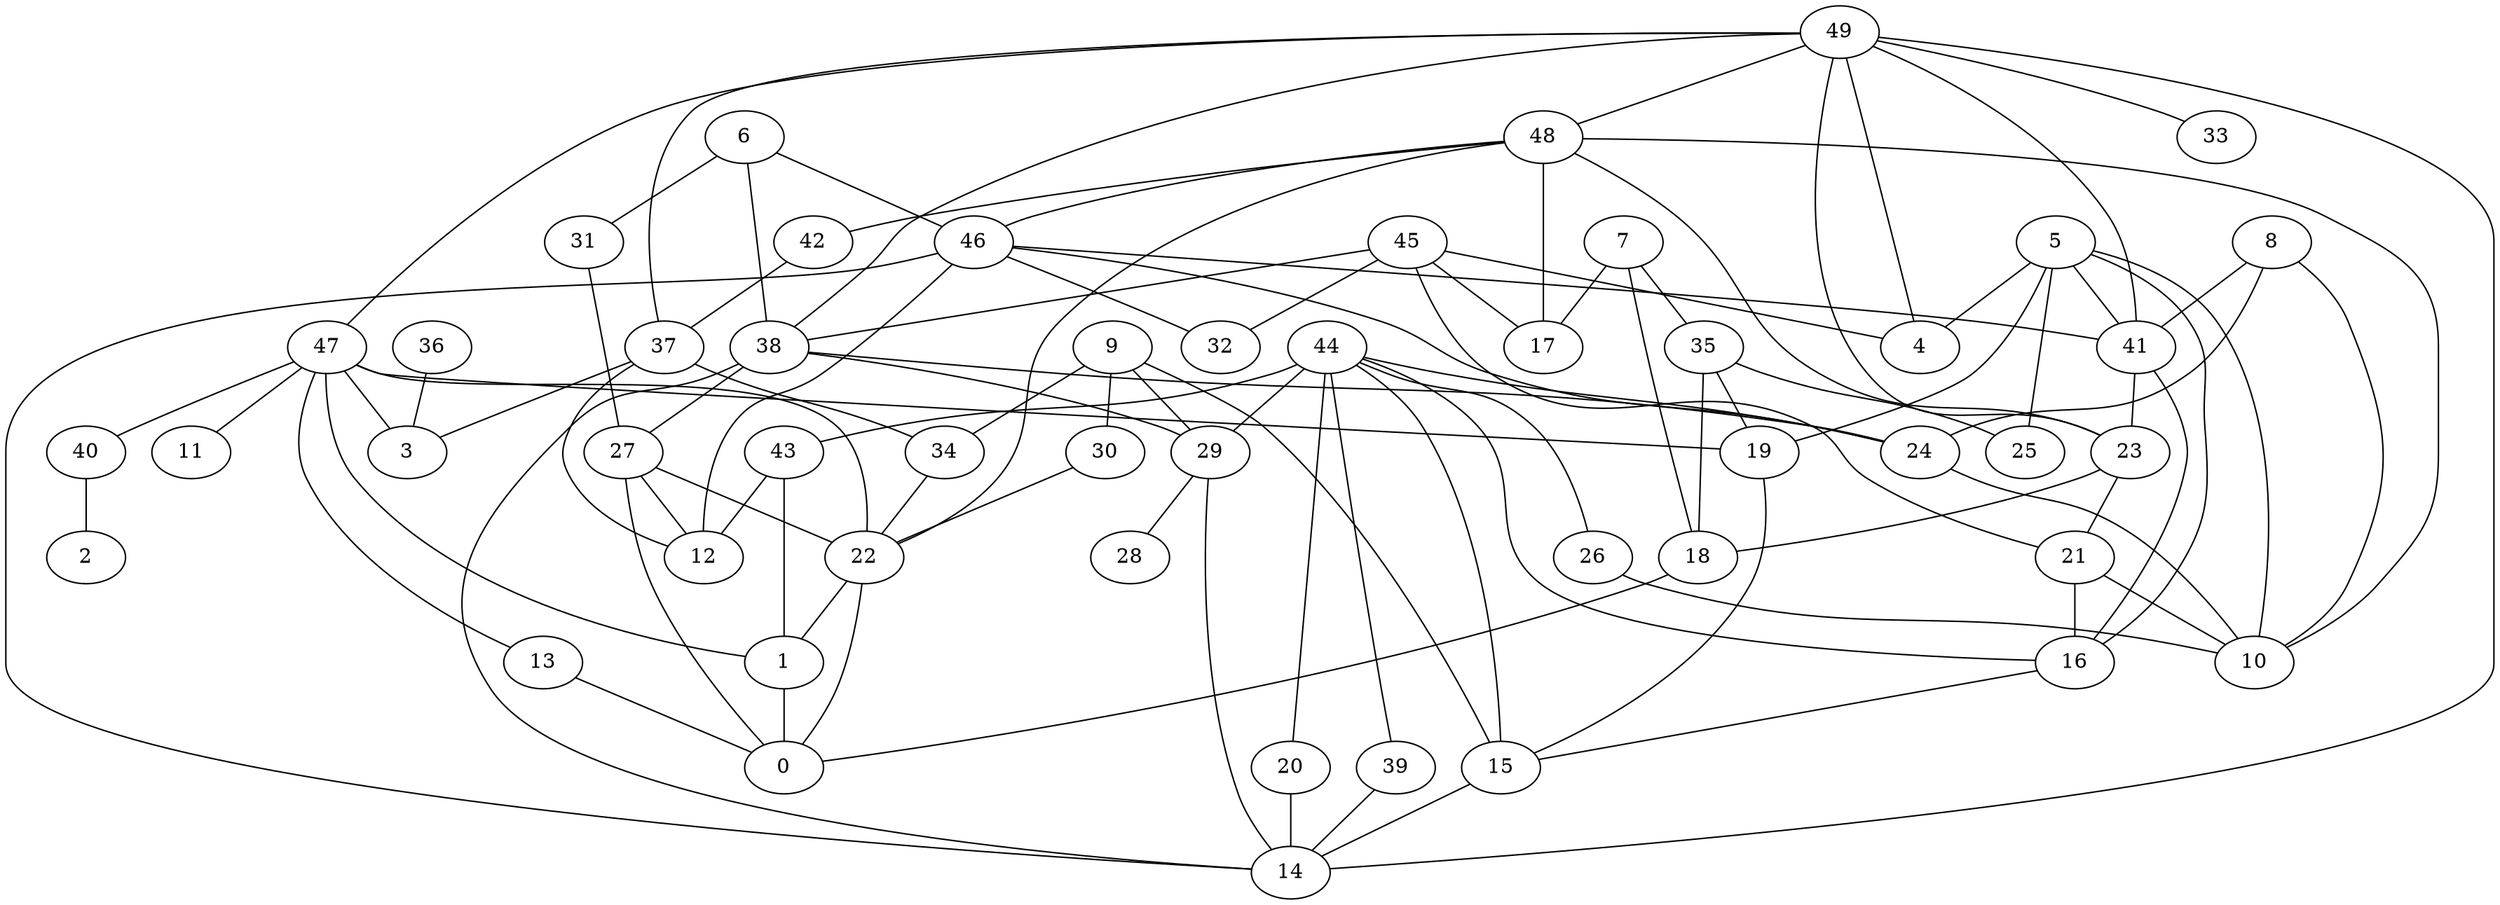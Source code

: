 digraph GG_graph {

subgraph G_graph {
edge [color = black]
"43" -> "1" [dir = none]
"22" -> "1" [dir = none]
"26" -> "10" [dir = none]
"37" -> "34" [dir = none]
"37" -> "3" [dir = none]
"40" -> "2" [dir = none]
"5" -> "4" [dir = none]
"5" -> "25" [dir = none]
"5" -> "16" [dir = none]
"5" -> "10" [dir = none]
"7" -> "17" [dir = none]
"7" -> "18" [dir = none]
"35" -> "25" [dir = none]
"27" -> "12" [dir = none]
"29" -> "28" [dir = none]
"20" -> "14" [dir = none]
"24" -> "10" [dir = none]
"44" -> "39" [dir = none]
"44" -> "24" [dir = none]
"49" -> "33" [dir = none]
"49" -> "48" [dir = none]
"49" -> "23" [dir = none]
"49" -> "47" [dir = none]
"49" -> "38" [dir = none]
"38" -> "14" [dir = none]
"38" -> "29" [dir = none]
"38" -> "24" [dir = none]
"38" -> "27" [dir = none]
"8" -> "10" [dir = none]
"47" -> "11" [dir = none]
"47" -> "40" [dir = none]
"47" -> "13" [dir = none]
"47" -> "3" [dir = none]
"47" -> "1" [dir = none]
"47" -> "19" [dir = none]
"16" -> "15" [dir = none]
"21" -> "10" [dir = none]
"23" -> "18" [dir = none]
"36" -> "3" [dir = none]
"1" -> "0" [dir = none]
"9" -> "30" [dir = none]
"9" -> "29" [dir = none]
"48" -> "42" [dir = none]
"48" -> "46" [dir = none]
"6" -> "46" [dir = none]
"45" -> "4" [dir = none]
"31" -> "27" [dir = none]
"46" -> "41" [dir = none]
"46" -> "32" [dir = none]
"45" -> "21" [dir = none]
"48" -> "23" [dir = none]
"6" -> "38" [dir = none]
"49" -> "14" [dir = none]
"49" -> "37" [dir = none]
"27" -> "22" [dir = none]
"22" -> "0" [dir = none]
"46" -> "24" [dir = none]
"5" -> "19" [dir = none]
"44" -> "15" [dir = none]
"48" -> "22" [dir = none]
"6" -> "31" [dir = none]
"49" -> "41" [dir = none]
"43" -> "12" [dir = none]
"23" -> "21" [dir = none]
"45" -> "32" [dir = none]
"35" -> "19" [dir = none]
"35" -> "18" [dir = none]
"5" -> "41" [dir = none]
"44" -> "43" [dir = none]
"45" -> "17" [dir = none]
"44" -> "16" [dir = none]
"29" -> "14" [dir = none]
"27" -> "0" [dir = none]
"44" -> "29" [dir = none]
"7" -> "35" [dir = none]
"19" -> "15" [dir = none]
"9" -> "34" [dir = none]
"13" -> "0" [dir = none]
"39" -> "14" [dir = none]
"41" -> "16" [dir = none]
"44" -> "26" [dir = none]
"46" -> "14" [dir = none]
"48" -> "17" [dir = none]
"34" -> "22" [dir = none]
"45" -> "38" [dir = none]
"42" -> "37" [dir = none]
"44" -> "20" [dir = none]
"18" -> "0" [dir = none]
"49" -> "4" [dir = none]
"46" -> "12" [dir = none]
"15" -> "14" [dir = none]
"30" -> "22" [dir = none]
"9" -> "15" [dir = none]
"47" -> "22" [dir = none]
"8" -> "41" [dir = none]
"8" -> "24" [dir = none]
"37" -> "12" [dir = none]
"21" -> "16" [dir = none]
"48" -> "10" [dir = none]
"41" -> "23" [dir = none]
}

}
